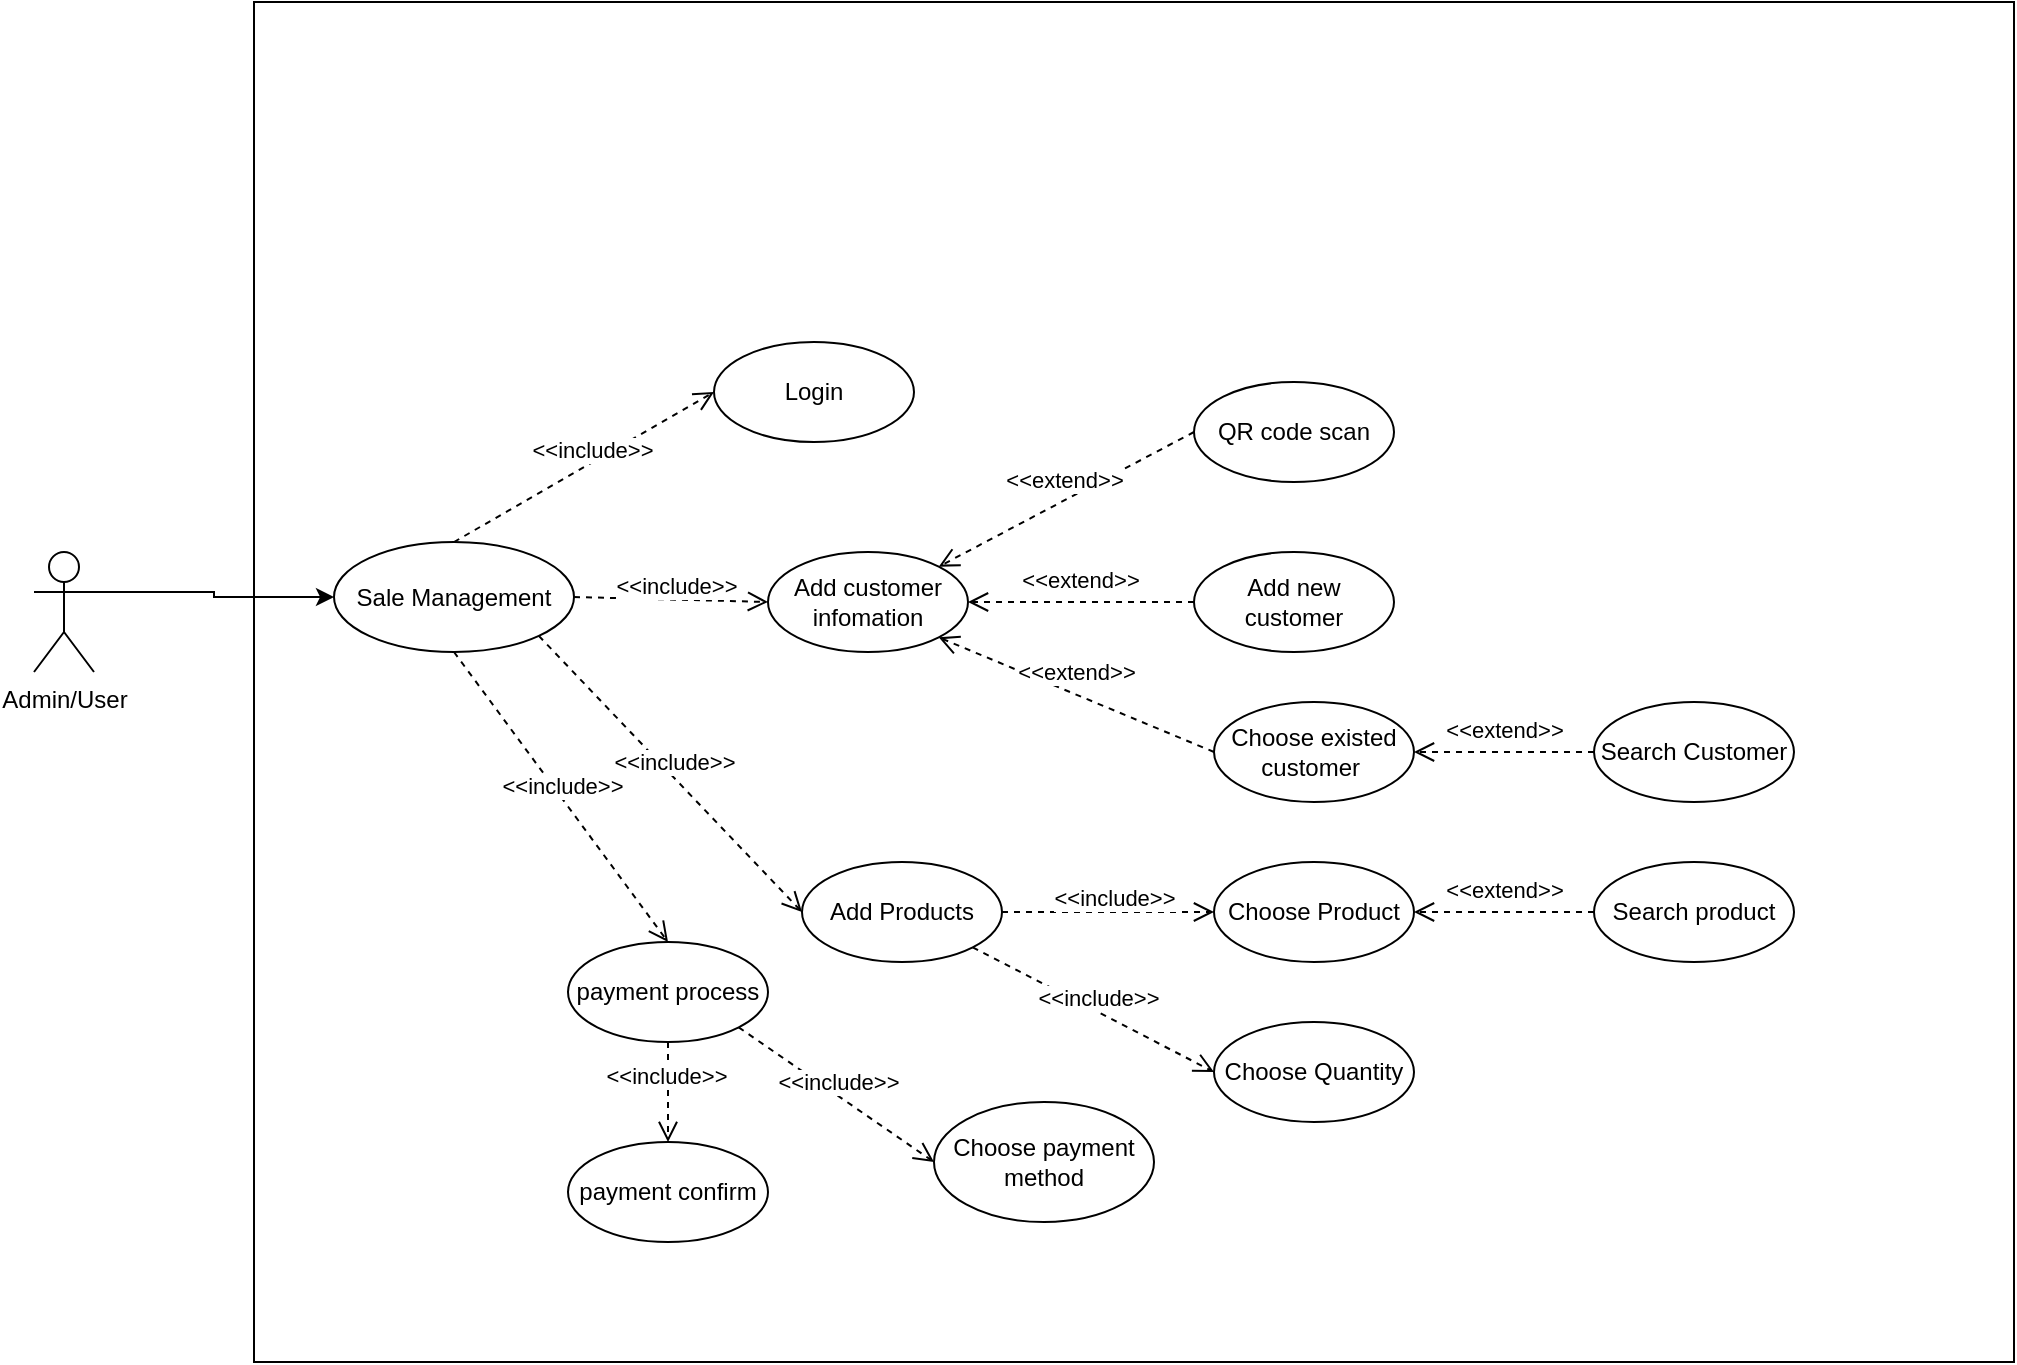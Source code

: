 <mxfile version="21.7.5" type="device">
  <diagram name="Page-1" id="i6gfZ9pMjnB3nOJlKn8k">
    <mxGraphModel dx="794" dy="412" grid="1" gridSize="10" guides="1" tooltips="1" connect="1" arrows="1" fold="1" page="1" pageScale="1" pageWidth="827" pageHeight="1169" math="0" shadow="0">
      <root>
        <mxCell id="0" />
        <mxCell id="1" parent="0" />
        <mxCell id="RUuA4V9LKKbMewalx2lY-45" value="" style="rounded=0;whiteSpace=wrap;html=1;" vertex="1" parent="1">
          <mxGeometry x="140" y="60" width="880" height="680" as="geometry" />
        </mxCell>
        <mxCell id="RUuA4V9LKKbMewalx2lY-5" style="edgeStyle=orthogonalEdgeStyle;rounded=0;orthogonalLoop=1;jettySize=auto;html=1;exitX=1;exitY=0.333;exitDx=0;exitDy=0;exitPerimeter=0;entryX=0;entryY=0.5;entryDx=0;entryDy=0;" edge="1" parent="1" source="RUuA4V9LKKbMewalx2lY-1" target="RUuA4V9LKKbMewalx2lY-2">
          <mxGeometry relative="1" as="geometry">
            <mxPoint x="100" y="350" as="targetPoint" />
          </mxGeometry>
        </mxCell>
        <mxCell id="RUuA4V9LKKbMewalx2lY-1" value="Admin/User" style="shape=umlActor;verticalLabelPosition=bottom;verticalAlign=top;html=1;outlineConnect=0;" vertex="1" parent="1">
          <mxGeometry x="30" y="335" width="30" height="60" as="geometry" />
        </mxCell>
        <mxCell id="RUuA4V9LKKbMewalx2lY-2" value="Sale Management" style="ellipse;whiteSpace=wrap;html=1;" vertex="1" parent="1">
          <mxGeometry x="180" y="330" width="120" height="55" as="geometry" />
        </mxCell>
        <mxCell id="RUuA4V9LKKbMewalx2lY-6" value="&amp;lt;&amp;lt;include&amp;gt;&amp;gt;" style="html=1;verticalAlign=bottom;endArrow=open;dashed=1;endSize=8;curved=0;rounded=0;exitX=0.5;exitY=0;exitDx=0;exitDy=0;entryX=0;entryY=0.5;entryDx=0;entryDy=0;" edge="1" parent="1" source="RUuA4V9LKKbMewalx2lY-2" target="RUuA4V9LKKbMewalx2lY-7">
          <mxGeometry x="0.029" y="-2" relative="1" as="geometry">
            <mxPoint x="250" y="300.526" as="sourcePoint" />
            <mxPoint x="390" y="330" as="targetPoint" />
            <mxPoint x="1" as="offset" />
          </mxGeometry>
        </mxCell>
        <mxCell id="RUuA4V9LKKbMewalx2lY-7" value="Login" style="ellipse;whiteSpace=wrap;html=1;" vertex="1" parent="1">
          <mxGeometry x="370" y="230" width="100" height="50" as="geometry" />
        </mxCell>
        <mxCell id="RUuA4V9LKKbMewalx2lY-9" value="&amp;lt;&amp;lt;extend&amp;gt;&amp;gt;" style="html=1;verticalAlign=bottom;endArrow=open;dashed=1;endSize=8;curved=0;rounded=0;exitX=0;exitY=0.5;exitDx=0;exitDy=0;" edge="1" parent="1" target="RUuA4V9LKKbMewalx2lY-13" source="RUuA4V9LKKbMewalx2lY-10">
          <mxGeometry x="0.029" y="-2" relative="1" as="geometry">
            <mxPoint x="310" y="360" as="sourcePoint" />
            <mxPoint x="400" y="340" as="targetPoint" />
            <mxPoint x="1" as="offset" />
          </mxGeometry>
        </mxCell>
        <mxCell id="RUuA4V9LKKbMewalx2lY-10" value="Add new customer" style="ellipse;whiteSpace=wrap;html=1;" vertex="1" parent="1">
          <mxGeometry x="610" y="335" width="100" height="50" as="geometry" />
        </mxCell>
        <mxCell id="RUuA4V9LKKbMewalx2lY-11" value="Choose existed customer&amp;nbsp;" style="ellipse;whiteSpace=wrap;html=1;" vertex="1" parent="1">
          <mxGeometry x="620" y="410" width="100" height="50" as="geometry" />
        </mxCell>
        <mxCell id="RUuA4V9LKKbMewalx2lY-12" value="&amp;lt;&amp;lt;extend&amp;gt;&amp;gt;" style="html=1;verticalAlign=bottom;endArrow=open;dashed=1;endSize=8;curved=0;rounded=0;exitX=0;exitY=0.5;exitDx=0;exitDy=0;entryX=1;entryY=1;entryDx=0;entryDy=0;" edge="1" parent="1" source="RUuA4V9LKKbMewalx2lY-11" target="RUuA4V9LKKbMewalx2lY-13">
          <mxGeometry x="0.029" y="-2" relative="1" as="geometry">
            <mxPoint x="394" y="422" as="sourcePoint" />
            <mxPoint x="280" y="420" as="targetPoint" />
            <mxPoint x="1" as="offset" />
          </mxGeometry>
        </mxCell>
        <mxCell id="RUuA4V9LKKbMewalx2lY-13" value="Add customer infomation" style="ellipse;whiteSpace=wrap;html=1;" vertex="1" parent="1">
          <mxGeometry x="397" y="335" width="100" height="50" as="geometry" />
        </mxCell>
        <mxCell id="RUuA4V9LKKbMewalx2lY-16" value="&amp;lt;&amp;lt;include&amp;gt;&amp;gt;" style="html=1;verticalAlign=bottom;endArrow=open;dashed=1;endSize=8;curved=0;rounded=0;exitX=1;exitY=0.5;exitDx=0;exitDy=0;entryX=0;entryY=0.5;entryDx=0;entryDy=0;" edge="1" parent="1" source="RUuA4V9LKKbMewalx2lY-2" target="RUuA4V9LKKbMewalx2lY-13">
          <mxGeometry x="0.029" y="-2" relative="1" as="geometry">
            <mxPoint x="250" y="340" as="sourcePoint" />
            <mxPoint x="380" y="265" as="targetPoint" />
            <mxPoint x="1" as="offset" />
          </mxGeometry>
        </mxCell>
        <mxCell id="RUuA4V9LKKbMewalx2lY-18" value="QR code scan" style="ellipse;whiteSpace=wrap;html=1;" vertex="1" parent="1">
          <mxGeometry x="610" y="250" width="100" height="50" as="geometry" />
        </mxCell>
        <mxCell id="RUuA4V9LKKbMewalx2lY-19" value="&amp;lt;&amp;lt;extend&amp;gt;&amp;gt;" style="html=1;verticalAlign=bottom;endArrow=open;dashed=1;endSize=8;curved=0;rounded=0;exitX=0;exitY=0.5;exitDx=0;exitDy=0;entryX=1;entryY=0;entryDx=0;entryDy=0;" edge="1" parent="1" source="RUuA4V9LKKbMewalx2lY-18" target="RUuA4V9LKKbMewalx2lY-13">
          <mxGeometry x="0.029" y="-2" relative="1" as="geometry">
            <mxPoint x="603" y="280" as="sourcePoint" />
            <mxPoint x="490" y="280" as="targetPoint" />
            <mxPoint x="1" as="offset" />
          </mxGeometry>
        </mxCell>
        <mxCell id="RUuA4V9LKKbMewalx2lY-22" value="Add Products" style="ellipse;whiteSpace=wrap;html=1;" vertex="1" parent="1">
          <mxGeometry x="414" y="490" width="100" height="50" as="geometry" />
        </mxCell>
        <mxCell id="RUuA4V9LKKbMewalx2lY-23" value="&amp;lt;&amp;lt;include&amp;gt;&amp;gt;" style="html=1;verticalAlign=bottom;endArrow=open;dashed=1;endSize=8;curved=0;rounded=0;exitX=1;exitY=1;exitDx=0;exitDy=0;entryX=0;entryY=0.5;entryDx=0;entryDy=0;" edge="1" parent="1" target="RUuA4V9LKKbMewalx2lY-22" source="RUuA4V9LKKbMewalx2lY-2">
          <mxGeometry x="0.029" y="-2" relative="1" as="geometry">
            <mxPoint x="320" y="378" as="sourcePoint" />
            <mxPoint x="400" y="285" as="targetPoint" />
            <mxPoint x="1" as="offset" />
          </mxGeometry>
        </mxCell>
        <mxCell id="RUuA4V9LKKbMewalx2lY-24" value="Choose Product" style="ellipse;whiteSpace=wrap;html=1;" vertex="1" parent="1">
          <mxGeometry x="620" y="490" width="100" height="50" as="geometry" />
        </mxCell>
        <mxCell id="RUuA4V9LKKbMewalx2lY-25" value="&amp;lt;&amp;lt;include&amp;gt;&amp;gt;" style="html=1;verticalAlign=bottom;endArrow=open;dashed=1;endSize=8;curved=0;rounded=0;exitX=1;exitY=0.5;exitDx=0;exitDy=0;entryX=0;entryY=0.5;entryDx=0;entryDy=0;" edge="1" parent="1" target="RUuA4V9LKKbMewalx2lY-24" source="RUuA4V9LKKbMewalx2lY-22">
          <mxGeometry x="0.029" y="-2" relative="1" as="geometry">
            <mxPoint x="293" y="387" as="sourcePoint" />
            <mxPoint x="410" y="295" as="targetPoint" />
            <mxPoint x="1" as="offset" />
          </mxGeometry>
        </mxCell>
        <mxCell id="RUuA4V9LKKbMewalx2lY-28" value="Choose Quantity" style="ellipse;whiteSpace=wrap;html=1;" vertex="1" parent="1">
          <mxGeometry x="620" y="570" width="100" height="50" as="geometry" />
        </mxCell>
        <mxCell id="RUuA4V9LKKbMewalx2lY-30" value="&amp;lt;&amp;lt;include&amp;gt;&amp;gt;" style="html=1;verticalAlign=bottom;endArrow=open;dashed=1;endSize=8;curved=0;rounded=0;exitX=1;exitY=1;exitDx=0;exitDy=0;entryX=0;entryY=0.5;entryDx=0;entryDy=0;" edge="1" parent="1" source="RUuA4V9LKKbMewalx2lY-22" target="RUuA4V9LKKbMewalx2lY-28">
          <mxGeometry x="0.029" y="-2" relative="1" as="geometry">
            <mxPoint x="524" y="525" as="sourcePoint" />
            <mxPoint x="630" y="525" as="targetPoint" />
            <mxPoint x="1" as="offset" />
          </mxGeometry>
        </mxCell>
        <mxCell id="RUuA4V9LKKbMewalx2lY-31" value="Search product" style="ellipse;whiteSpace=wrap;html=1;" vertex="1" parent="1">
          <mxGeometry x="810" y="490" width="100" height="50" as="geometry" />
        </mxCell>
        <mxCell id="RUuA4V9LKKbMewalx2lY-34" value="Search Customer" style="ellipse;whiteSpace=wrap;html=1;" vertex="1" parent="1">
          <mxGeometry x="810" y="410" width="100" height="50" as="geometry" />
        </mxCell>
        <mxCell id="RUuA4V9LKKbMewalx2lY-36" value="&amp;lt;&amp;lt;extend&amp;gt;&amp;gt;" style="html=1;verticalAlign=bottom;endArrow=open;dashed=1;endSize=8;curved=0;rounded=0;exitX=0;exitY=0.5;exitDx=0;exitDy=0;entryX=1;entryY=0.5;entryDx=0;entryDy=0;" edge="1" parent="1" source="RUuA4V9LKKbMewalx2lY-34" target="RUuA4V9LKKbMewalx2lY-11">
          <mxGeometry x="0.029" y="-2" relative="1" as="geometry">
            <mxPoint x="823" y="408.82" as="sourcePoint" />
            <mxPoint x="710" y="408.82" as="targetPoint" />
            <mxPoint x="1" as="offset" />
          </mxGeometry>
        </mxCell>
        <mxCell id="RUuA4V9LKKbMewalx2lY-37" value="&amp;lt;&amp;lt;extend&amp;gt;&amp;gt;" style="html=1;verticalAlign=bottom;endArrow=open;dashed=1;endSize=8;curved=0;rounded=0;exitX=0;exitY=0.5;exitDx=0;exitDy=0;entryX=1;entryY=0.5;entryDx=0;entryDy=0;" edge="1" parent="1" source="RUuA4V9LKKbMewalx2lY-31" target="RUuA4V9LKKbMewalx2lY-24">
          <mxGeometry x="0.029" y="-2" relative="1" as="geometry">
            <mxPoint x="810.0" y="560" as="sourcePoint" />
            <mxPoint x="720.0" y="560" as="targetPoint" />
            <mxPoint x="1" as="offset" />
          </mxGeometry>
        </mxCell>
        <mxCell id="RUuA4V9LKKbMewalx2lY-39" value="payment process" style="ellipse;whiteSpace=wrap;html=1;" vertex="1" parent="1">
          <mxGeometry x="297" y="530" width="100" height="50" as="geometry" />
        </mxCell>
        <mxCell id="RUuA4V9LKKbMewalx2lY-40" value="&amp;lt;&amp;lt;include&amp;gt;&amp;gt;" style="html=1;verticalAlign=bottom;endArrow=open;dashed=1;endSize=8;curved=0;rounded=0;exitX=0.5;exitY=1;exitDx=0;exitDy=0;entryX=0.5;entryY=0;entryDx=0;entryDy=0;" edge="1" parent="1" source="RUuA4V9LKKbMewalx2lY-2" target="RUuA4V9LKKbMewalx2lY-39">
          <mxGeometry x="0.029" y="-2" relative="1" as="geometry">
            <mxPoint x="293" y="387" as="sourcePoint" />
            <mxPoint x="424" y="525" as="targetPoint" />
            <mxPoint x="1" as="offset" />
          </mxGeometry>
        </mxCell>
        <mxCell id="RUuA4V9LKKbMewalx2lY-41" value="Choose payment method" style="ellipse;whiteSpace=wrap;html=1;" vertex="1" parent="1">
          <mxGeometry x="480" y="610" width="110" height="60" as="geometry" />
        </mxCell>
        <mxCell id="RUuA4V9LKKbMewalx2lY-42" value="&amp;lt;&amp;lt;include&amp;gt;&amp;gt;" style="html=1;verticalAlign=bottom;endArrow=open;dashed=1;endSize=8;curved=0;rounded=0;exitX=1;exitY=1;exitDx=0;exitDy=0;entryX=0;entryY=0.5;entryDx=0;entryDy=0;" edge="1" parent="1" source="RUuA4V9LKKbMewalx2lY-39" target="RUuA4V9LKKbMewalx2lY-41">
          <mxGeometry x="0.029" y="-2" relative="1" as="geometry">
            <mxPoint x="366" y="620" as="sourcePoint" />
            <mxPoint x="497" y="758" as="targetPoint" />
            <mxPoint x="1" as="offset" />
          </mxGeometry>
        </mxCell>
        <mxCell id="RUuA4V9LKKbMewalx2lY-43" value="payment confirm" style="ellipse;whiteSpace=wrap;html=1;" vertex="1" parent="1">
          <mxGeometry x="297" y="630" width="100" height="50" as="geometry" />
        </mxCell>
        <mxCell id="RUuA4V9LKKbMewalx2lY-44" value="&amp;lt;&amp;lt;include&amp;gt;&amp;gt;" style="html=1;verticalAlign=bottom;endArrow=open;dashed=1;endSize=8;curved=0;rounded=0;exitX=0.5;exitY=1;exitDx=0;exitDy=0;entryX=0.5;entryY=0;entryDx=0;entryDy=0;" edge="1" parent="1" source="RUuA4V9LKKbMewalx2lY-39" target="RUuA4V9LKKbMewalx2lY-43">
          <mxGeometry x="0.029" y="-2" relative="1" as="geometry">
            <mxPoint x="392" y="583" as="sourcePoint" />
            <mxPoint x="490" y="650" as="targetPoint" />
            <mxPoint x="1" as="offset" />
          </mxGeometry>
        </mxCell>
      </root>
    </mxGraphModel>
  </diagram>
</mxfile>
